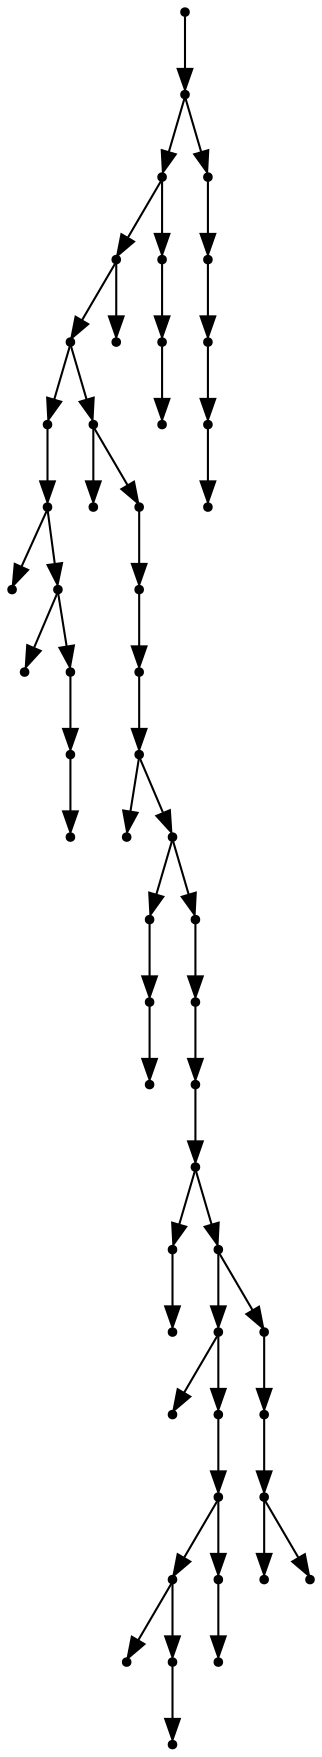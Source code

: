 digraph {
  54 [shape=point];
  53 [shape=point];
  47 [shape=point];
  43 [shape=point];
  41 [shape=point];
  7 [shape=point];
  6 [shape=point];
  0 [shape=point];
  5 [shape=point];
  1 [shape=point];
  4 [shape=point];
  3 [shape=point];
  2 [shape=point];
  40 [shape=point];
  8 [shape=point];
  39 [shape=point];
  38 [shape=point];
  37 [shape=point];
  36 [shape=point];
  9 [shape=point];
  35 [shape=point];
  12 [shape=point];
  11 [shape=point];
  10 [shape=point];
  34 [shape=point];
  33 [shape=point];
  32 [shape=point];
  31 [shape=point];
  14 [shape=point];
  13 [shape=point];
  30 [shape=point];
  24 [shape=point];
  15 [shape=point];
  23 [shape=point];
  22 [shape=point];
  19 [shape=point];
  16 [shape=point];
  18 [shape=point];
  17 [shape=point];
  21 [shape=point];
  20 [shape=point];
  29 [shape=point];
  28 [shape=point];
  27 [shape=point];
  25 [shape=point];
  26 [shape=point];
  42 [shape=point];
  46 [shape=point];
  45 [shape=point];
  44 [shape=point];
  52 [shape=point];
  51 [shape=point];
  50 [shape=point];
  49 [shape=point];
  48 [shape=point];
54 -> 53;
53 -> 47;
47 -> 43;
43 -> 41;
41 -> 7;
7 -> 6;
6 -> 0;
6 -> 5;
5 -> 1;
5 -> 4;
4 -> 3;
3 -> 2;
41 -> 40;
40 -> 8;
40 -> 39;
39 -> 38;
38 -> 37;
37 -> 36;
36 -> 9;
36 -> 35;
35 -> 12;
12 -> 11;
11 -> 10;
35 -> 34;
34 -> 33;
33 -> 32;
32 -> 31;
31 -> 14;
14 -> 13;
31 -> 30;
30 -> 24;
24 -> 15;
24 -> 23;
23 -> 22;
22 -> 19;
19 -> 16;
19 -> 18;
18 -> 17;
22 -> 21;
21 -> 20;
30 -> 29;
29 -> 28;
28 -> 27;
27 -> 25;
27 -> 26;
43 -> 42;
47 -> 46;
46 -> 45;
45 -> 44;
53 -> 52;
52 -> 51;
51 -> 50;
50 -> 49;
49 -> 48;
}
